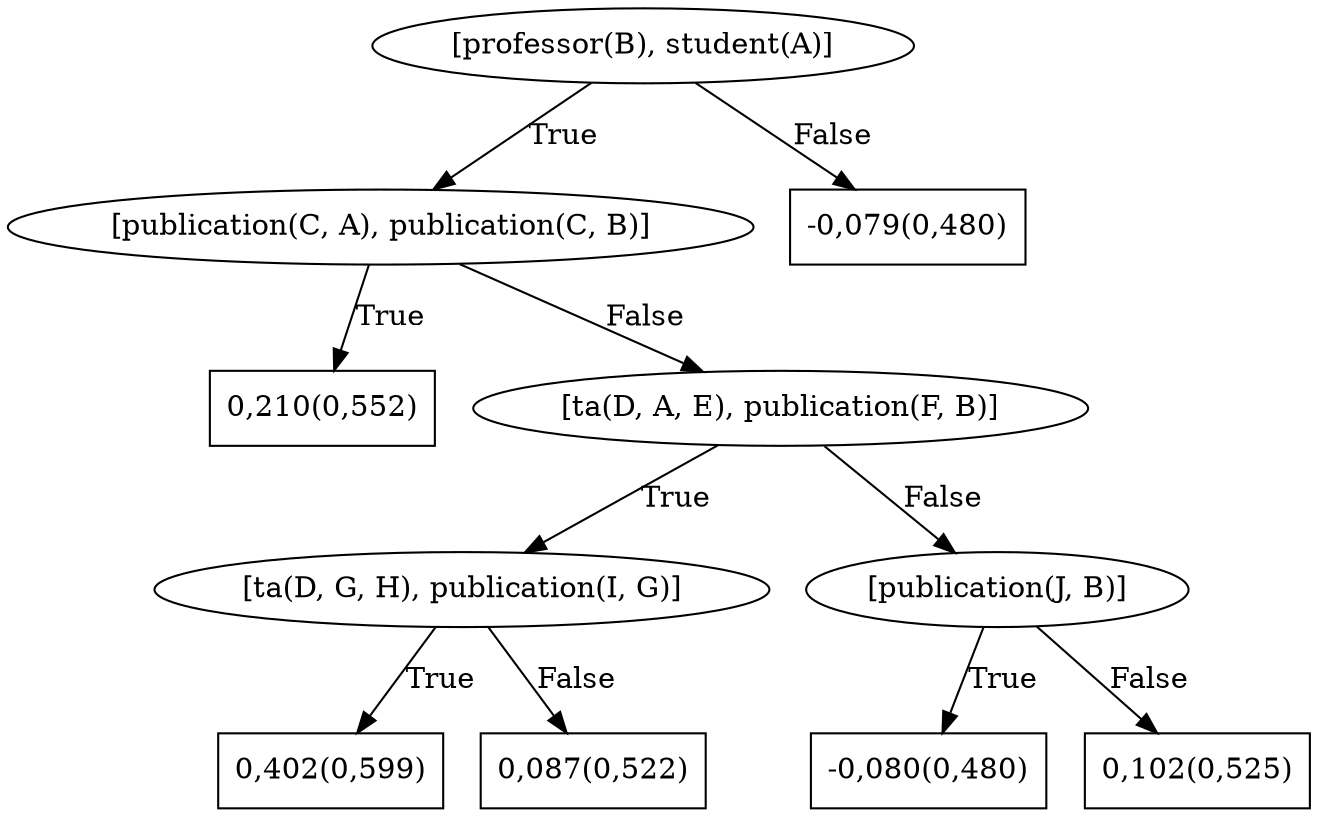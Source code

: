 digraph G{ 
1[label = "[professor(B), student(A)]"];
1 -> 2[label="True"];
1 -> 3[label="False"];
2[label = "[publication(C, A), publication(C, B)]"];
2 -> 4[label="True"];
2 -> 5[label="False"];
4[shape = box,label = "0,210(0,552)"];
5[label = "[ta(D, A, E), publication(F, B)]"];
5 -> 6[label="True"];
5 -> 7[label="False"];
6[label = "[ta(D, G, H), publication(I, G)]"];
6 -> 8[label="True"];
6 -> 9[label="False"];
8[shape = box,label = "0,402(0,599)"];
9[shape = box,label = "0,087(0,522)"];
7[label = "[publication(J, B)]"];
7 -> 10[label="True"];
7 -> 11[label="False"];
10[shape = box,label = "-0,080(0,480)"];
11[shape = box,label = "0,102(0,525)"];
3[shape = box,label = "-0,079(0,480)"];
}

